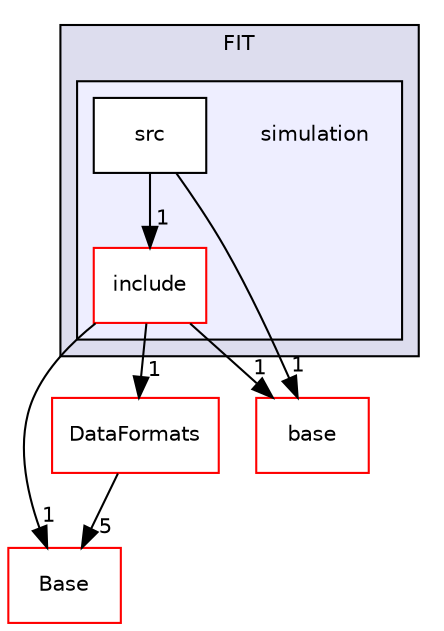 digraph "/home/travis/build/AliceO2Group/AliceO2/Detectors/FIT/simulation" {
  bgcolor=transparent;
  compound=true
  node [ fontsize="10", fontname="Helvetica"];
  edge [ labelfontsize="10", labelfontname="Helvetica"];
  subgraph clusterdir_d14e88a79bca429480864605ee348cef {
    graph [ bgcolor="#ddddee", pencolor="black", label="FIT" fontname="Helvetica", fontsize="10", URL="dir_d14e88a79bca429480864605ee348cef.html"]
  subgraph clusterdir_d961a1fccbdc187b00f8f36febec53be {
    graph [ bgcolor="#eeeeff", pencolor="black", label="" URL="dir_d961a1fccbdc187b00f8f36febec53be.html"];
    dir_d961a1fccbdc187b00f8f36febec53be [shape=plaintext label="simulation"];
    dir_2465f3075ac35f5821daf5bc0e4d2732 [shape=box label="include" color="red" fillcolor="white" style="filled" URL="dir_2465f3075ac35f5821daf5bc0e4d2732.html"];
    dir_3577dabb8da6e7e9f48138bf5363df09 [shape=box label="src" color="black" fillcolor="white" style="filled" URL="dir_3577dabb8da6e7e9f48138bf5363df09.html"];
  }
  }
  dir_37c90836491b695b472bf98d1be8336b [shape=box label="Base" color="red" URL="dir_37c90836491b695b472bf98d1be8336b.html"];
  dir_efd5be80f1ea96799fa313034d485898 [shape=box label="base" color="red" URL="dir_efd5be80f1ea96799fa313034d485898.html"];
  dir_2171f7ec022c5423887b07c69b2f5b48 [shape=box label="DataFormats" color="red" URL="dir_2171f7ec022c5423887b07c69b2f5b48.html"];
  dir_3577dabb8da6e7e9f48138bf5363df09->dir_2465f3075ac35f5821daf5bc0e4d2732 [headlabel="1", labeldistance=1.5 headhref="dir_000107_000078.html"];
  dir_3577dabb8da6e7e9f48138bf5363df09->dir_efd5be80f1ea96799fa313034d485898 [headlabel="1", labeldistance=1.5 headhref="dir_000107_000120.html"];
  dir_2465f3075ac35f5821daf5bc0e4d2732->dir_37c90836491b695b472bf98d1be8336b [headlabel="1", labeldistance=1.5 headhref="dir_000078_000057.html"];
  dir_2465f3075ac35f5821daf5bc0e4d2732->dir_efd5be80f1ea96799fa313034d485898 [headlabel="1", labeldistance=1.5 headhref="dir_000078_000120.html"];
  dir_2465f3075ac35f5821daf5bc0e4d2732->dir_2171f7ec022c5423887b07c69b2f5b48 [headlabel="1", labeldistance=1.5 headhref="dir_000078_000032.html"];
  dir_2171f7ec022c5423887b07c69b2f5b48->dir_37c90836491b695b472bf98d1be8336b [headlabel="5", labeldistance=1.5 headhref="dir_000032_000057.html"];
}
